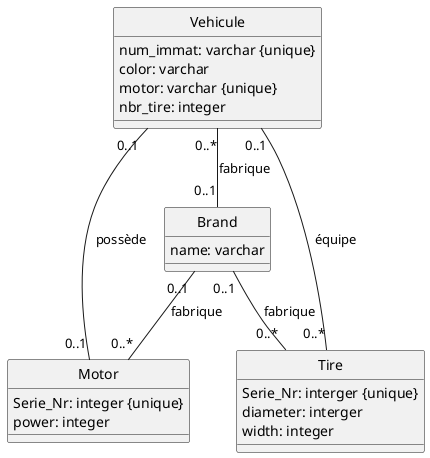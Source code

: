 @startuml
hide circle

class Vehicule {
    num_immat: varchar {unique}
    color: varchar
    motor: varchar {unique}
    nbr_tire: integer
}

class Motor {
    Serie_Nr: integer {unique}
    power: integer

}

class Tire {
    Serie_Nr: interger {unique}
    diameter: interger
    width: integer
}

class Brand {
    name: varchar
}

Vehicule "0..*" -- "0..1" Brand : fabrique
Vehicule "0..1" -- "0..*" Tire : équipe
Vehicule "0..1" -- "0..1" Motor : possède
Brand "0..1" -- "0..*" Motor : fabrique
Brand "0..1" -- "0..*" Tire : fabrique


@enduml

Brand(#name:string)
Vehicule(#num_immat:string, color:string, brand=>Brand) avec Marque NOT NULL
Motor(#num_serie:string, power:integer, num_immat=>Vehicule, brand=>Brand) avec num_immat KEY et brand NOT NULL
Tire(#num_serie:string, diameter:integer, width:integer, brand=>Brand, num_immat=>Vehicule) avec brand NOT NULL et num_immat NOT NULL
